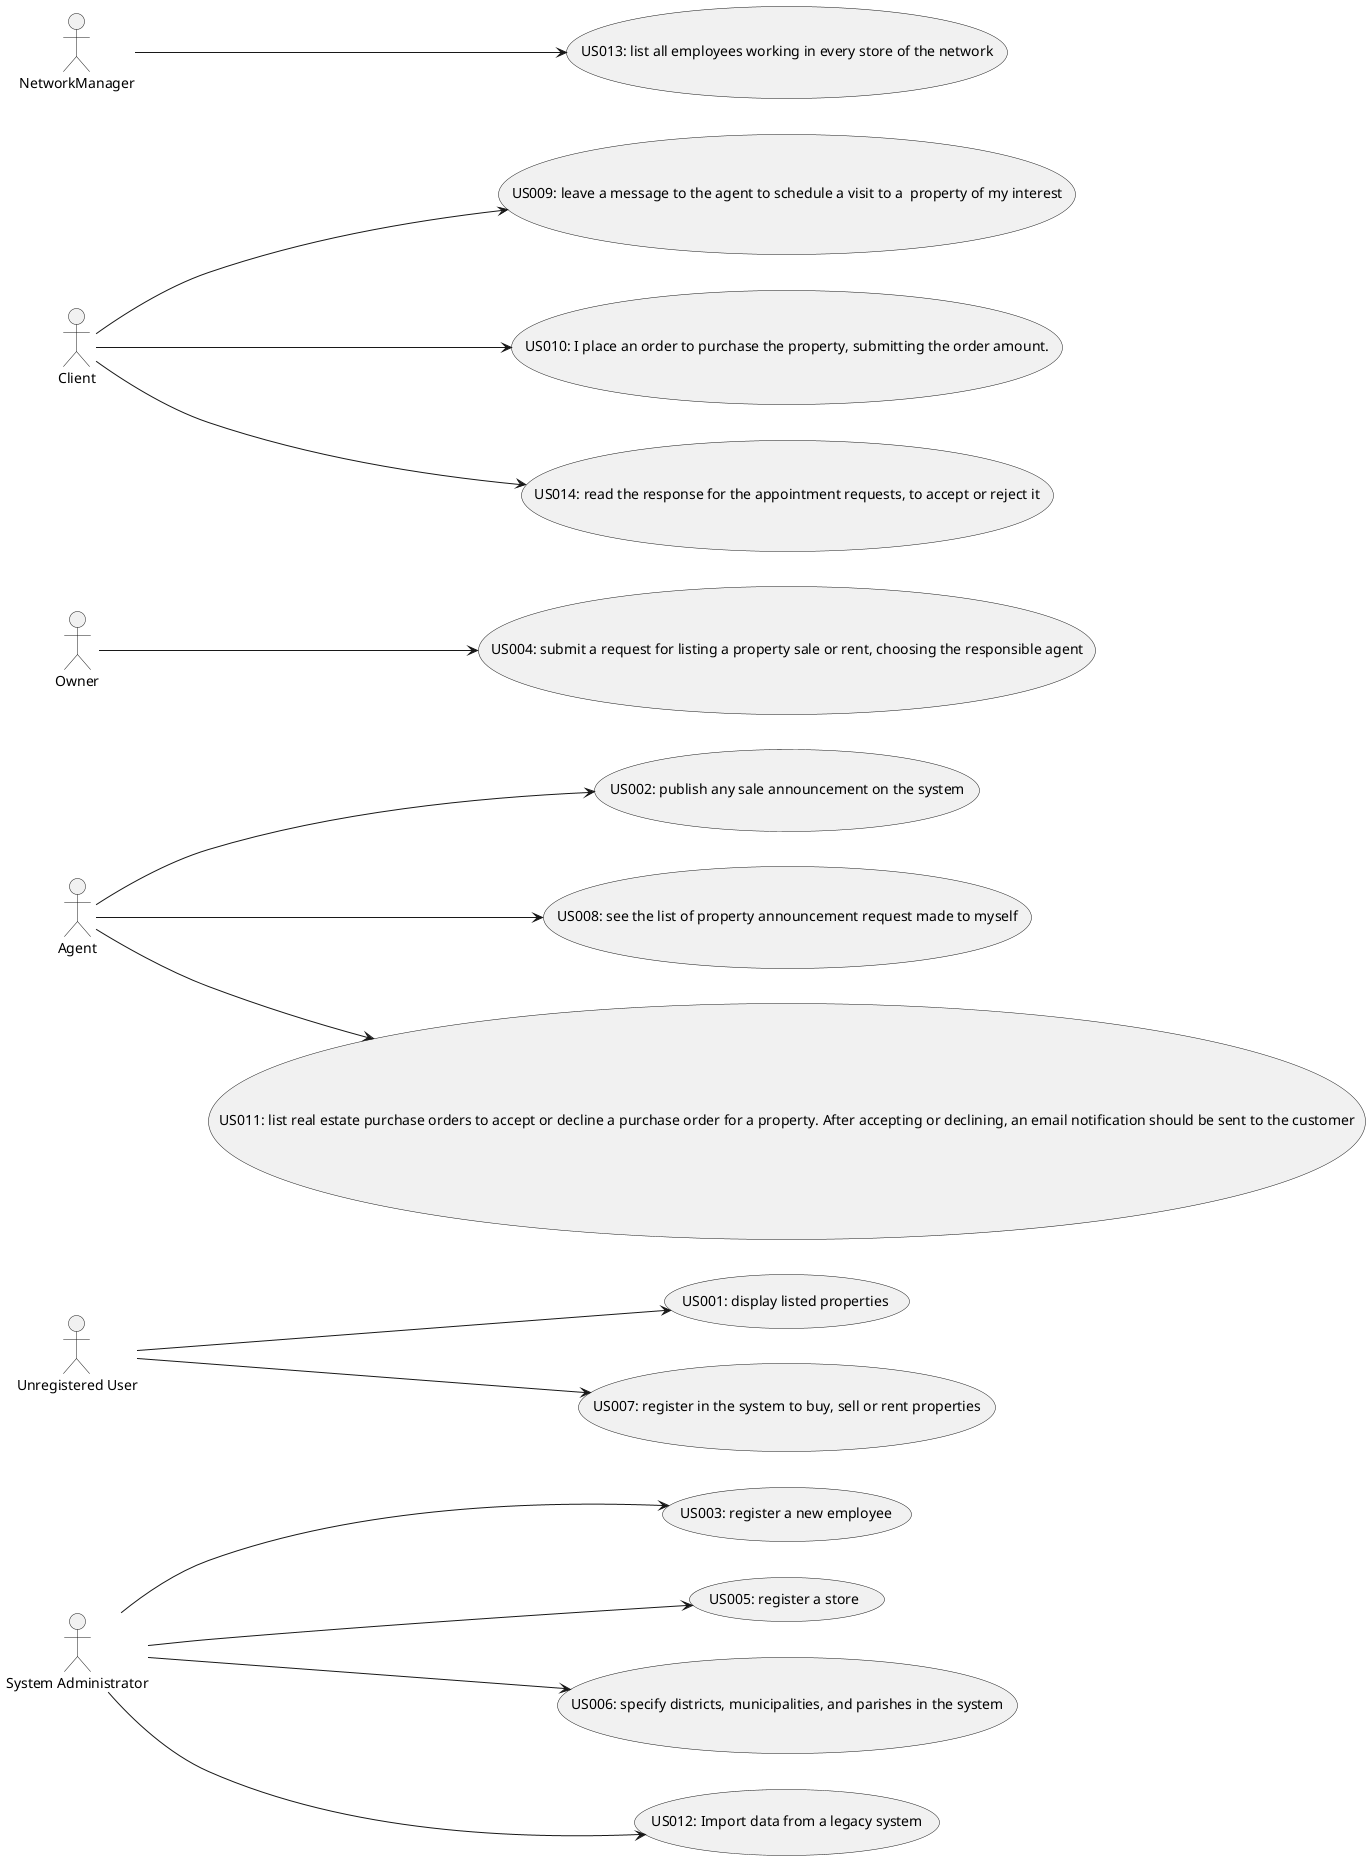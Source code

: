 @startuml

:System Administrator: as Admin
:Unregistered User: as UnregUser
:Agent: as Agent
:Owner: as Owner


Left to right direction


UnregUser --> (US001: display listed properties)

Agent --> (US002: publish any sale announcement on the system)

Admin --> (US003: register a new employee)

Owner --> (US004: submit a request for listing a property sale or rent, choosing the responsible agent)

Admin --> (US005: register a store)

Admin --> (US006: specify districts, municipalities, and parishes in the system)

UnregUser --> (US007: register in the system to buy, sell or rent properties)

Agent --> (US008: see the list of property announcement request made to myself)

Client --> (US009: leave a message to the agent to schedule a visit to a  property of my interest)

Client --> (US010: I place an order to purchase the property, submitting the order amount.)

Agent --> (US011: list real estate purchase orders to accept or decline a purchase order for a property. After accepting or declining, an email notification should be sent to the customer)

Admin --> (US012: Import data from a legacy system)

NetworkManager --> (US013: list all employees working in every store of the network)

Client --> (US014: read the response for the appointment requests, to accept or reject it)

@enduml